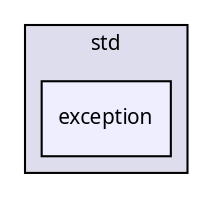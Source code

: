 digraph "Solution/Solution/Alicorn/include/alicorn/extension/std/exception" {
  compound=true
  node [ fontsize="10", fontname="Verdana"];
  edge [ labelfontsize="10", labelfontname="Verdana"];
  subgraph clusterdir_1c1ae6a9dd513339114153138401ee8e {
    graph [ bgcolor="#ddddee", pencolor="black", label="std" fontname="Verdana", fontsize="10", URL="dir_1c1ae6a9dd513339114153138401ee8e.html"]
  dir_47b024bd3164b287c3f161a446c48bac [shape=box, label="exception", style="filled", fillcolor="#eeeeff", pencolor="black", URL="dir_47b024bd3164b287c3f161a446c48bac.html"];
  }
}
